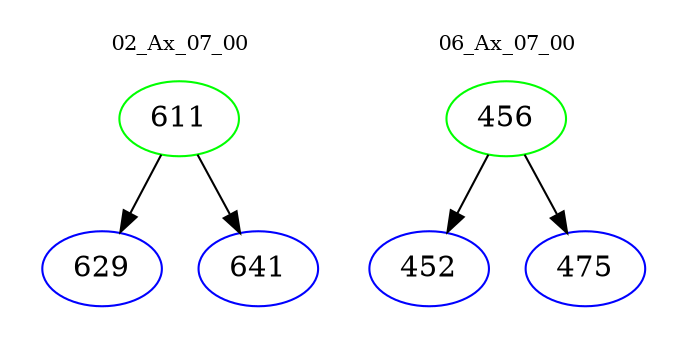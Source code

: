 digraph{
subgraph cluster_0 {
color = white
label = "02_Ax_07_00";
fontsize=10;
T0_611 [label="611", color="green"]
T0_611 -> T0_629 [color="black"]
T0_629 [label="629", color="blue"]
T0_611 -> T0_641 [color="black"]
T0_641 [label="641", color="blue"]
}
subgraph cluster_1 {
color = white
label = "06_Ax_07_00";
fontsize=10;
T1_456 [label="456", color="green"]
T1_456 -> T1_452 [color="black"]
T1_452 [label="452", color="blue"]
T1_456 -> T1_475 [color="black"]
T1_475 [label="475", color="blue"]
}
}
